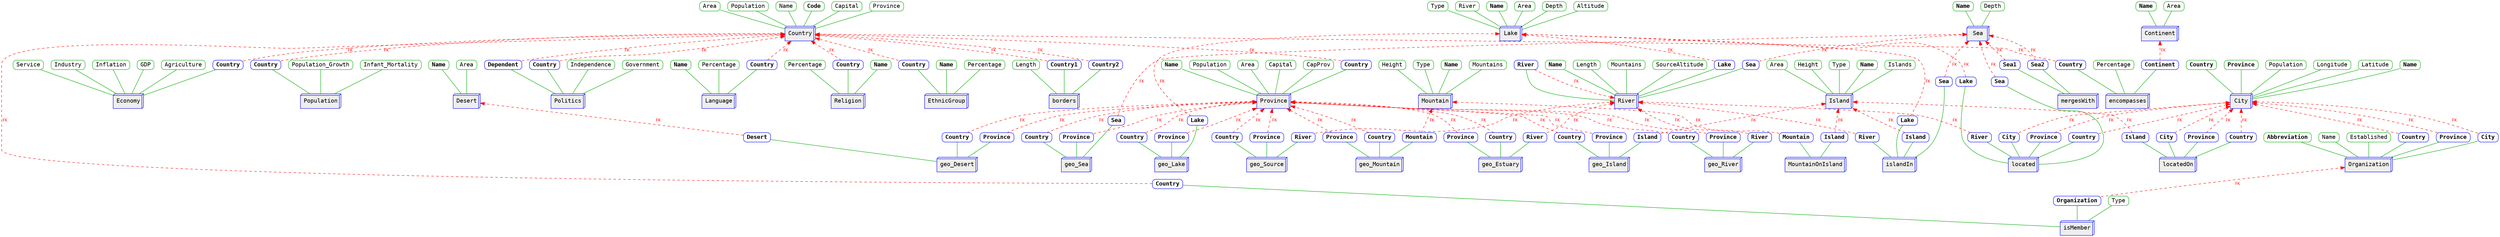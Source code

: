 digraph {
rankdir=BT

// TABLE Nodes:

node [shape="box3d" style="filled" color="#0000FF" fillcolor="#EEEEEE" fontname="Courier" ]

Country
City
Province
Economy
Population
Politics
Language
Religion
EthnicGroup
Continent
borders
encompasses
Organization
isMember
Mountain
Desert
Island
Lake
Sea
River
geo_Mountain
geo_Desert
geo_Island
geo_River
geo_Sea
geo_Lake
geo_Source
geo_Estuary
mergesWith
located
locatedOn
islandIn
MountainOnIsland

// ATTRIBUTE Nodes:

node [shape="box" style="rounded" width=0 height=0 color="#00AA00"]

Country_Name[label="Name"]
Country_Code[label="Code" fontname="Courier-Bold"]
Country_Capital[label="Capital"]
Country_Province[label="Province"]
Country_Area[label="Area"]
Country_Population[label="Population"]
City_Name[label="Name" fontname="Courier-Bold"]
City_Country[label="Country" fontname="Courier-Bold"]
City_Province[label="Province" fontname="Courier-Bold"]
City_Population[label="Population"]
City_Longitude[label="Longitude"]
City_Latitude[label="Latitude"]
Province_Name[label="Name" fontname="Courier-Bold"]
Province_Country[label="Country" fontname="Courier-Bold" style="rounded" color="#0000FF"]
Province_Population[label="Population"]
Province_Area[label="Area"]
Province_Capital[label="Capital"]
Province_CapProv[label="CapProv"]
Economy_Country[label="Country" fontname="Courier-Bold" style="rounded" color="#0000FF"]
Economy_GDP[label="GDP"]
Economy_Agriculture[label="Agriculture"]
Economy_Service[label="Service"]
Economy_Industry[label="Industry"]
Economy_Inflation[label="Inflation"]
Population_Country[label="Country" fontname="Courier-Bold" style="rounded" color="#0000FF"]
Population_Population_Growth[label="Population_Growth"]
Population_Infant_Mortality[label="Infant_Mortality"]
Politics_Country[label="Country" fontname="Courier-Bold" style="rounded" color="#0000FF"]
Politics_Independence[label="Independence"]
Politics_Dependent[label="Dependent" fontname="Courier-Bold" style="rounded" color="#0000FF"]
Politics_Government[label="Government"]
Language_Country[label="Country" fontname="Courier-Bold" style="rounded" color="#0000FF"]
Language_Name[label="Name" fontname="Courier-Bold"]
Language_Percentage[label="Percentage"]
Religion_Country[label="Country" fontname="Courier-Bold" style="rounded" color="#0000FF"]
Religion_Name[label="Name" fontname="Courier-Bold"]
Religion_Percentage[label="Percentage"]
EthnicGroup_Country[label="Country" fontname="Courier-Bold" style="rounded" color="#0000FF"]
EthnicGroup_Name[label="Name" fontname="Courier-Bold"]
EthnicGroup_Percentage[label="Percentage"]
Continent_Name[label="Name" fontname="Courier-Bold"]
Continent_Area[label="Area"]
borders_Country1[label="Country1" fontname="Courier-Bold" style="rounded" color="#0000FF"]
borders_Country2[label="Country2" fontname="Courier-Bold" style="rounded" color="#0000FF"]
borders_Length[label="Length"]
encompasses_Country[label="Country" fontname="Courier-Bold" style="rounded" color="#0000FF"]
encompasses_Continent[label="Continent" fontname="Courier-Bold" style="rounded" color="#0000FF"]
encompasses_Percentage[label="Percentage"]
Organization_Abbreviation[label="Abbreviation" fontname="Courier-Bold"]
Organization_Name[label="Name"]
Organization_City[label="City" fontname="Courier-Bold" style="rounded" color="#0000FF"]
Organization_Country[label="Country" fontname="Courier-Bold" style="rounded" color="#0000FF"]
Organization_Province[label="Province" fontname="Courier-Bold" style="rounded" color="#0000FF"]
Organization_Established[label="Established"]
isMember_Country[label="Country" fontname="Courier-Bold" style="rounded" color="#0000FF"]
isMember_Organization[label="Organization" fontname="Courier-Bold" style="rounded" color="#0000FF"]
isMember_Type[label="Type"]
Mountain_Name[label="Name" fontname="Courier-Bold"]
Mountain_Mountains[label="Mountains"]
Mountain_Height[label="Height"]
Mountain_Type[label="Type"]
Desert_Name[label="Name" fontname="Courier-Bold"]
Desert_Area[label="Area"]
Island_Name[label="Name" fontname="Courier-Bold"]
Island_Islands[label="Islands"]
Island_Area[label="Area"]
Island_Height[label="Height"]
Island_Type[label="Type"]
Lake_Name[label="Name" fontname="Courier-Bold"]
Lake_Area[label="Area"]
Lake_Depth[label="Depth"]
Lake_Altitude[label="Altitude"]
Lake_Type[label="Type"]
Lake_River[label="River"]
Sea_Name[label="Name" fontname="Courier-Bold"]
Sea_Depth[label="Depth"]
River_Name[label="Name" fontname="Courier-Bold"]
River_River[label="River" fontname="Courier-Bold" style="rounded" color="#0000FF"]
River_Lake[label="Lake" fontname="Courier-Bold" style="rounded" color="#0000FF"]
River_Sea[label="Sea" fontname="Courier-Bold" style="rounded" color="#0000FF"]
River_Length[label="Length"]
River_Mountains[label="Mountains"]
River_SourceAltitude[label="SourceAltitude"]
geo_Mountain_Mountain[label="Mountain" fontname="Courier-Bold" style="rounded" color="#0000FF"]
geo_Mountain_Country[label="Country" fontname="Courier-Bold" style="rounded" color="#0000FF"]
geo_Mountain_Province[label="Province" fontname="Courier-Bold" style="rounded" color="#0000FF"]
geo_Desert_Desert[label="Desert" fontname="Courier-Bold" style="rounded" color="#0000FF"]
geo_Desert_Country[label="Country" fontname="Courier-Bold" style="rounded" color="#0000FF"]
geo_Desert_Province[label="Province" fontname="Courier-Bold" style="rounded" color="#0000FF"]
geo_Island_Island[label="Island" fontname="Courier-Bold" style="rounded" color="#0000FF"]
geo_Island_Country[label="Country" fontname="Courier-Bold" style="rounded" color="#0000FF"]
geo_Island_Province[label="Province" fontname="Courier-Bold" style="rounded" color="#0000FF"]
geo_River_River[label="River" fontname="Courier-Bold" style="rounded" color="#0000FF"]
geo_River_Country[label="Country" fontname="Courier-Bold" style="rounded" color="#0000FF"]
geo_River_Province[label="Province" fontname="Courier-Bold" style="rounded" color="#0000FF"]
geo_Sea_Sea[label="Sea" fontname="Courier-Bold" style="rounded" color="#0000FF"]
geo_Sea_Country[label="Country" fontname="Courier-Bold" style="rounded" color="#0000FF"]
geo_Sea_Province[label="Province" fontname="Courier-Bold" style="rounded" color="#0000FF"]
geo_Lake_Lake[label="Lake" fontname="Courier-Bold" style="rounded" color="#0000FF"]
geo_Lake_Country[label="Country" fontname="Courier-Bold" style="rounded" color="#0000FF"]
geo_Lake_Province[label="Province" fontname="Courier-Bold" style="rounded" color="#0000FF"]
geo_Source_River[label="River" fontname="Courier-Bold" style="rounded" color="#0000FF"]
geo_Source_Country[label="Country" fontname="Courier-Bold" style="rounded" color="#0000FF"]
geo_Source_Province[label="Province" fontname="Courier-Bold" style="rounded" color="#0000FF"]
geo_Estuary_River[label="River" fontname="Courier-Bold" style="rounded" color="#0000FF"]
geo_Estuary_Country[label="Country" fontname="Courier-Bold" style="rounded" color="#0000FF"]
geo_Estuary_Province[label="Province" fontname="Courier-Bold" style="rounded" color="#0000FF"]
mergesWith_Sea1[label="Sea1" fontname="Courier-Bold" style="rounded" color="#0000FF"]
mergesWith_Sea2[label="Sea2" fontname="Courier-Bold" style="rounded" color="#0000FF"]
located_City[label="City" fontname="Courier-Bold" style="rounded" color="#0000FF"]
located_Province[label="Province" fontname="Courier-Bold" style="rounded" color="#0000FF"]
located_Country[label="Country" fontname="Courier-Bold" style="rounded" color="#0000FF"]
located_River[label="River" fontname="Courier-Bold" style="rounded" color="#0000FF"]
located_Lake[label="Lake" fontname="Courier-Bold" style="rounded" color="#0000FF"]
located_Sea[label="Sea" fontname="Courier-Bold" style="rounded" color="#0000FF"]
locatedOn_City[label="City" fontname="Courier-Bold" style="rounded" color="#0000FF"]
locatedOn_Province[label="Province" fontname="Courier-Bold" style="rounded" color="#0000FF"]
locatedOn_Country[label="Country" fontname="Courier-Bold" style="rounded" color="#0000FF"]
locatedOn_Island[label="Island" fontname="Courier-Bold" style="rounded" color="#0000FF"]
islandIn_Island[label="Island" fontname="Courier-Bold" style="rounded" color="#0000FF"]
islandIn_Sea[label="Sea" fontname="Courier-Bold" style="rounded" color="#0000FF"]
islandIn_Lake[label="Lake" fontname="Courier-Bold" style="rounded" color="#0000FF"]
islandIn_River[label="River" fontname="Courier-Bold" style="rounded" color="#0000FF"]
MountainOnIsland_Mountain[label="Mountain" fontname="Courier-Bold" style="rounded" color="#0000FF"]
MountainOnIsland_Island[label="Island" fontname="Courier-Bold" style="rounded" color="#0000FF"]

// EDGES of Type: Table --> Attribute

edge [color="#00AA00" dir=none]

Country -> Country_Name
Country -> Country_Code
Country -> Country_Capital
Country -> Country_Province
Country -> Country_Area
Country -> Country_Population
City -> City_Name
City -> City_Country
City -> City_Province
City -> City_Population
City -> City_Longitude
City -> City_Latitude
Province -> Province_Name
Province -> Province_Country
Province -> Province_Population
Province -> Province_Area
Province -> Province_Capital
Province -> Province_CapProv
Economy -> Economy_Country
Economy -> Economy_GDP
Economy -> Economy_Agriculture
Economy -> Economy_Service
Economy -> Economy_Industry
Economy -> Economy_Inflation
Population -> Population_Country
Population -> Population_Population_Growth
Population -> Population_Infant_Mortality
Politics -> Politics_Country
Politics -> Politics_Independence
Politics -> Politics_Dependent
Politics -> Politics_Government
Language -> Language_Country
Language -> Language_Name
Language -> Language_Percentage
Religion -> Religion_Country
Religion -> Religion_Name
Religion -> Religion_Percentage
EthnicGroup -> EthnicGroup_Country
EthnicGroup -> EthnicGroup_Name
EthnicGroup -> EthnicGroup_Percentage
Continent -> Continent_Name
Continent -> Continent_Area
borders -> borders_Country1
borders -> borders_Country2
borders -> borders_Length
encompasses -> encompasses_Country
encompasses -> encompasses_Continent
encompasses -> encompasses_Percentage
Organization -> Organization_Abbreviation
Organization -> Organization_Name
Organization -> Organization_City
Organization -> Organization_Country
Organization -> Organization_Province
Organization -> Organization_Established
isMember -> isMember_Country
isMember -> isMember_Organization
isMember -> isMember_Type
Mountain -> Mountain_Name
Mountain -> Mountain_Mountains
Mountain -> Mountain_Height
Mountain -> Mountain_Type
Desert -> Desert_Name
Desert -> Desert_Area
Island -> Island_Name
Island -> Island_Islands
Island -> Island_Area
Island -> Island_Height
Island -> Island_Type
Lake -> Lake_Name
Lake -> Lake_Area
Lake -> Lake_Depth
Lake -> Lake_Altitude
Lake -> Lake_Type
Lake -> Lake_River
Sea -> Sea_Name
Sea -> Sea_Depth
River -> River_Name
River -> River_River
River -> River_Lake
River -> River_Sea
River -> River_Length
River -> River_Mountains
River -> River_SourceAltitude
geo_Mountain -> geo_Mountain_Mountain
geo_Mountain -> geo_Mountain_Country
geo_Mountain -> geo_Mountain_Province
geo_Desert -> geo_Desert_Desert
geo_Desert -> geo_Desert_Country
geo_Desert -> geo_Desert_Province
geo_Island -> geo_Island_Island
geo_Island -> geo_Island_Country
geo_Island -> geo_Island_Province
geo_River -> geo_River_River
geo_River -> geo_River_Country
geo_River -> geo_River_Province
geo_Sea -> geo_Sea_Sea
geo_Sea -> geo_Sea_Country
geo_Sea -> geo_Sea_Province
geo_Lake -> geo_Lake_Lake
geo_Lake -> geo_Lake_Country
geo_Lake -> geo_Lake_Province
geo_Source -> geo_Source_River
geo_Source -> geo_Source_Country
geo_Source -> geo_Source_Province
geo_Estuary -> geo_Estuary_River
geo_Estuary -> geo_Estuary_Country
geo_Estuary -> geo_Estuary_Province
mergesWith -> mergesWith_Sea1
mergesWith -> mergesWith_Sea2
located -> located_City
located -> located_Province
located -> located_Country
located -> located_River
located -> located_Lake
located -> located_Sea
locatedOn -> locatedOn_City
locatedOn -> locatedOn_Province
locatedOn -> locatedOn_Country
locatedOn -> locatedOn_Island
islandIn -> islandIn_Island
islandIn -> islandIn_Sea
islandIn -> islandIn_Lake
islandIn -> islandIn_River
MountainOnIsland -> MountainOnIsland_Mountain
MountainOnIsland -> MountainOnIsland_Island

//EDGES of Type: Foreign Key

edge [color=red dir=foward style=dashed label=" FK" fontname="Verdana" fontcolor=red fontsize=10]

Province_Country -> Country
Economy_Country -> Country
Population_Country -> Country
Politics_Country -> Country
Politics_Dependent -> Country
Language_Country -> Country
Religion_Country -> Country
EthnicGroup_Country -> Country
borders_Country1 -> Country
borders_Country2 -> Country
encompasses_Country -> Country
encompasses_Continent -> Continent
Organization_City -> City
Organization_Country -> City
Organization_Province -> City
isMember_Country -> Country
isMember_Organization -> Organization
River_River -> River
River_Lake -> Lake
River_Sea -> Sea
geo_Mountain_Mountain -> Mountain
geo_Mountain_Country -> Province
geo_Mountain_Province -> Province
geo_Desert_Desert -> Desert
geo_Desert_Country -> Province
geo_Desert_Province -> Province
geo_Island_Island -> Island
geo_Island_Country -> Province
geo_Island_Province -> Province
geo_River_River -> River
geo_River_Country -> Province
geo_River_Province -> Province
geo_Sea_Sea -> Sea
geo_Sea_Country -> Province
geo_Sea_Province -> Province
geo_Lake_Lake -> Lake
geo_Lake_Country -> Province
geo_Lake_Province -> Province
geo_Source_River -> River
geo_Source_Country -> Province
geo_Source_Province -> Province
geo_Estuary_River -> River
geo_Estuary_Country -> Province
geo_Estuary_Province -> Province
mergesWith_Sea1 -> Sea
mergesWith_Sea2 -> Sea
located_City -> City
located_Province -> City
located_Country -> City
located_River -> River
located_Lake -> Lake
located_Sea -> Sea
locatedOn_City -> City
locatedOn_Province -> City
locatedOn_Country -> City
locatedOn_Island -> Island
islandIn_Island -> Island
islandIn_Sea -> Sea
islandIn_Lake -> Lake
islandIn_River -> River
MountainOnIsland_Mountain -> Mountain
MountainOnIsland_Island -> Island
}